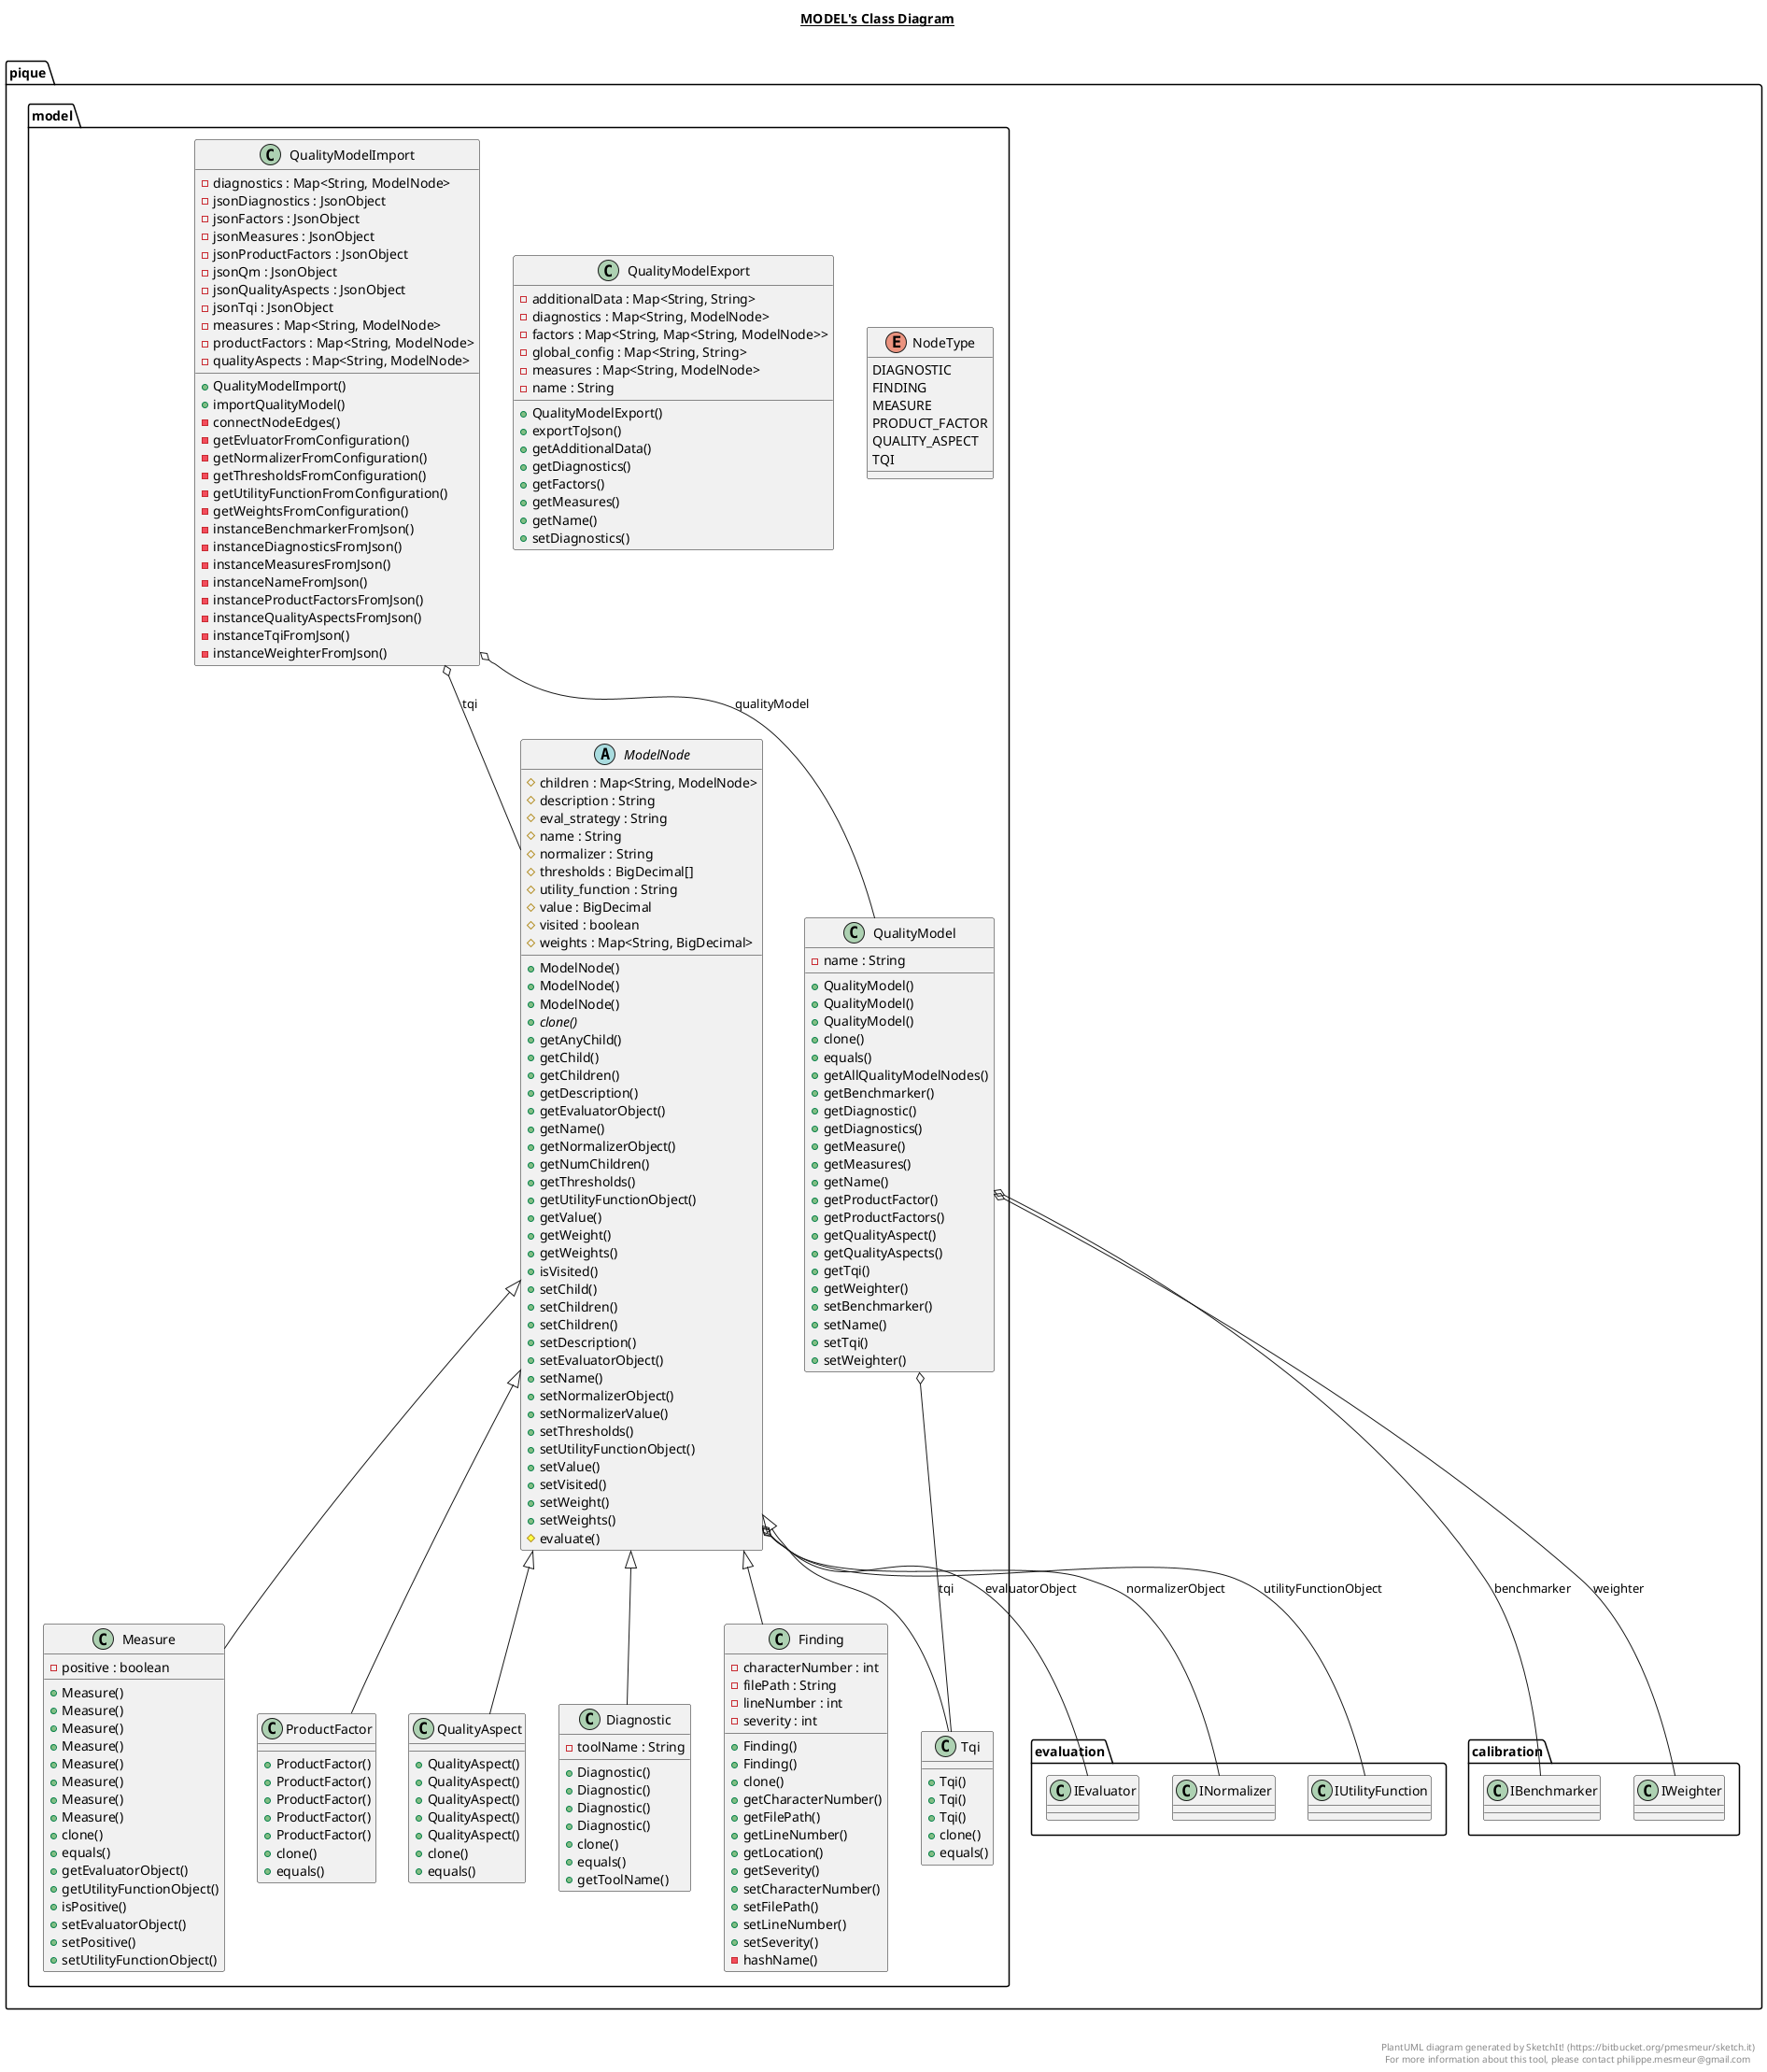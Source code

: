 @startuml

title __MODEL's Class Diagram__\n

  namespace pique.model {
    class pique.model.Diagnostic {
        - toolName : String
        + Diagnostic()
        + Diagnostic()
        + Diagnostic()
        + Diagnostic()
        + clone()
        + equals()
        + getToolName()
    }
  }
  

  namespace pique.model {
    class pique.model.Finding {
        - characterNumber : int
        - filePath : String
        - lineNumber : int
        - severity : int
        + Finding()
        + Finding()
        + clone()
        + getCharacterNumber()
        + getFilePath()
        + getLineNumber()
        + getLocation()
        + getSeverity()
        + setCharacterNumber()
        + setFilePath()
        + setLineNumber()
        + setSeverity()
        - hashName()
    }
  }
  

  namespace pique.model {
    class pique.model.Measure {
        - positive : boolean
        + Measure()
        + Measure()
        + Measure()
        + Measure()
        + Measure()
        + Measure()
        + Measure()
        + Measure()
        + clone()
        + equals()
        + getEvaluatorObject()
        + getUtilityFunctionObject()
        + isPositive()
        + setEvaluatorObject()
        + setPositive()
        + setUtilityFunctionObject()
    }
  }
  

  namespace pique.model {
    abstract class pique.model.ModelNode {
        # children : Map<String, ModelNode>
        # description : String
        # eval_strategy : String
        # name : String
        # normalizer : String
        # thresholds : BigDecimal[]
        # utility_function : String
        # value : BigDecimal
        # visited : boolean
        # weights : Map<String, BigDecimal>
        + ModelNode()
        + ModelNode()
        + ModelNode()
        {abstract} + clone()
        + getAnyChild()
        + getChild()
        + getChildren()
        + getDescription()
        + getEvaluatorObject()
        + getName()
        + getNormalizerObject()
        + getNumChildren()
        + getThresholds()
        + getUtilityFunctionObject()
        + getValue()
        + getWeight()
        + getWeights()
        + isVisited()
        + setChild()
        + setChildren()
        + setChildren()
        + setDescription()
        + setEvaluatorObject()
        + setName()
        + setNormalizerObject()
        + setNormalizerValue()
        + setThresholds()
        + setUtilityFunctionObject()
        + setValue()
        + setVisited()
        + setWeight()
        + setWeights()
        # evaluate()
    }
  }
  

  namespace pique.model {
    enum NodeType {
      DIAGNOSTIC
      FINDING
      MEASURE
      PRODUCT_FACTOR
      QUALITY_ASPECT
      TQI
    }
  }
  

  namespace pique.model {
    class pique.model.ProductFactor {
        + ProductFactor()
        + ProductFactor()
        + ProductFactor()
        + ProductFactor()
        + ProductFactor()
        + clone()
        + equals()
    }
  }
  

  namespace pique.model {
    class pique.model.QualityAspect {
        + QualityAspect()
        + QualityAspect()
        + QualityAspect()
        + QualityAspect()
        + QualityAspect()
        + clone()
        + equals()
    }
  }
  

  namespace pique.model {
    class pique.model.QualityModel {
        - name : String
        + QualityModel()
        + QualityModel()
        + QualityModel()
        + clone()
        + equals()
        + getAllQualityModelNodes()
        + getBenchmarker()
        + getDiagnostic()
        + getDiagnostics()
        + getMeasure()
        + getMeasures()
        + getName()
        + getProductFactor()
        + getProductFactors()
        + getQualityAspect()
        + getQualityAspects()
        + getTqi()
        + getWeighter()
        + setBenchmarker()
        + setName()
        + setTqi()
        + setWeighter()
    }
  }
  

  namespace pique.model {
    class pique.model.QualityModelExport {
        - additionalData : Map<String, String>
        - diagnostics : Map<String, ModelNode>
        - factors : Map<String, Map<String, ModelNode>>
        - global_config : Map<String, String>
        - measures : Map<String, ModelNode>
        - name : String
        + QualityModelExport()
        + exportToJson()
        + getAdditionalData()
        + getDiagnostics()
        + getFactors()
        + getMeasures()
        + getName()
        + setDiagnostics()
    }
  }
  

  namespace pique.model {
    class pique.model.QualityModelImport {
        - diagnostics : Map<String, ModelNode>
        - jsonDiagnostics : JsonObject
        - jsonFactors : JsonObject
        - jsonMeasures : JsonObject
        - jsonProductFactors : JsonObject
        - jsonQm : JsonObject
        - jsonQualityAspects : JsonObject
        - jsonTqi : JsonObject
        - measures : Map<String, ModelNode>
        - productFactors : Map<String, ModelNode>
        - qualityAspects : Map<String, ModelNode>
        + QualityModelImport()
        + importQualityModel()
        - connectNodeEdges()
        - getEvluatorFromConfiguration()
        - getNormalizerFromConfiguration()
        - getThresholdsFromConfiguration()
        - getUtilityFunctionFromConfiguration()
        - getWeightsFromConfiguration()
        - instanceBenchmarkerFromJson()
        - instanceDiagnosticsFromJson()
        - instanceMeasuresFromJson()
        - instanceNameFromJson()
        - instanceProductFactorsFromJson()
        - instanceQualityAspectsFromJson()
        - instanceTqiFromJson()
        - instanceWeighterFromJson()
    }
  }
  

  namespace pique.model {
    class pique.model.Tqi {
        + Tqi()
        + Tqi()
        + Tqi()
        + clone()
        + equals()
    }
  }
  

  pique.model.Diagnostic -up-|> pique.model.ModelNode
  pique.model.Finding -up-|> pique.model.ModelNode
  pique.model.Measure -up-|> pique.model.ModelNode
  pique.model.ModelNode o-- pique.evaluation.IEvaluator : evaluatorObject
  pique.model.ModelNode o-- pique.evaluation.INormalizer : normalizerObject
  pique.model.ModelNode o-- pique.evaluation.IUtilityFunction : utilityFunctionObject
  pique.model.ProductFactor -up-|> pique.model.ModelNode
  pique.model.QualityAspect -up-|> pique.model.ModelNode
  pique.model.QualityModel o-- pique.calibration.IBenchmarker : benchmarker
  pique.model.QualityModel o-- pique.model.Tqi : tqi
  pique.model.QualityModel o-- pique.calibration.IWeighter : weighter
  pique.model.QualityModelImport o-- pique.model.QualityModel : qualityModel
  pique.model.QualityModelImport o-- pique.model.ModelNode : tqi
  pique.model.Tqi -up-|> pique.model.ModelNode


right footer


PlantUML diagram generated by SketchIt! (https://bitbucket.org/pmesmeur/sketch.it)
For more information about this tool, please contact philippe.mesmeur@gmail.com
endfooter

@enduml
